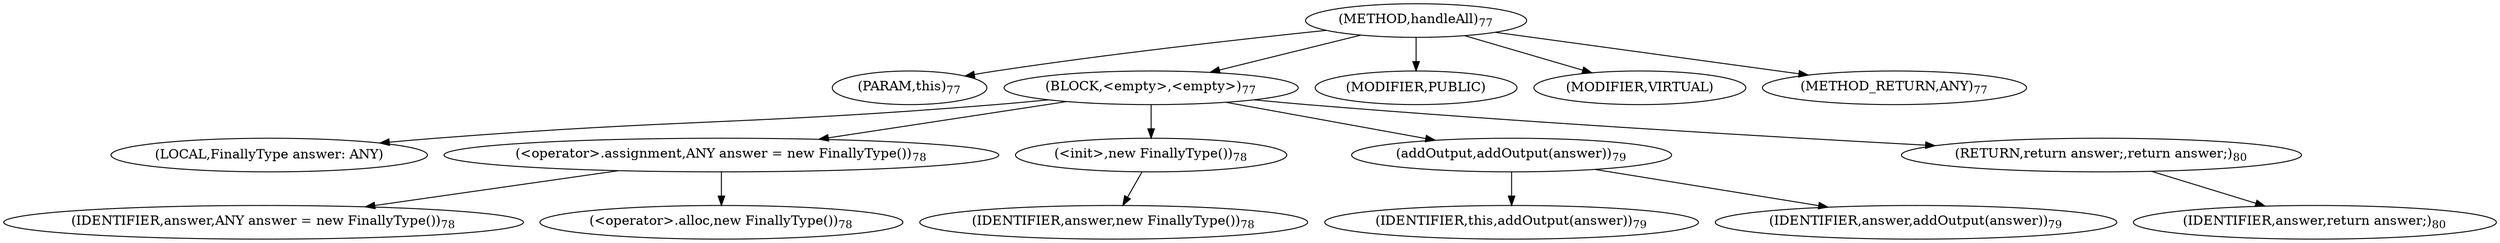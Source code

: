 digraph "handleAll" {  
"152" [label = <(METHOD,handleAll)<SUB>77</SUB>> ]
"17" [label = <(PARAM,this)<SUB>77</SUB>> ]
"153" [label = <(BLOCK,&lt;empty&gt;,&lt;empty&gt;)<SUB>77</SUB>> ]
"15" [label = <(LOCAL,FinallyType answer: ANY)> ]
"154" [label = <(&lt;operator&gt;.assignment,ANY answer = new FinallyType())<SUB>78</SUB>> ]
"155" [label = <(IDENTIFIER,answer,ANY answer = new FinallyType())<SUB>78</SUB>> ]
"156" [label = <(&lt;operator&gt;.alloc,new FinallyType())<SUB>78</SUB>> ]
"157" [label = <(&lt;init&gt;,new FinallyType())<SUB>78</SUB>> ]
"14" [label = <(IDENTIFIER,answer,new FinallyType())<SUB>78</SUB>> ]
"158" [label = <(addOutput,addOutput(answer))<SUB>79</SUB>> ]
"16" [label = <(IDENTIFIER,this,addOutput(answer))<SUB>79</SUB>> ]
"159" [label = <(IDENTIFIER,answer,addOutput(answer))<SUB>79</SUB>> ]
"160" [label = <(RETURN,return answer;,return answer;)<SUB>80</SUB>> ]
"161" [label = <(IDENTIFIER,answer,return answer;)<SUB>80</SUB>> ]
"162" [label = <(MODIFIER,PUBLIC)> ]
"163" [label = <(MODIFIER,VIRTUAL)> ]
"164" [label = <(METHOD_RETURN,ANY)<SUB>77</SUB>> ]
  "152" -> "17" 
  "152" -> "153" 
  "152" -> "162" 
  "152" -> "163" 
  "152" -> "164" 
  "153" -> "15" 
  "153" -> "154" 
  "153" -> "157" 
  "153" -> "158" 
  "153" -> "160" 
  "154" -> "155" 
  "154" -> "156" 
  "157" -> "14" 
  "158" -> "16" 
  "158" -> "159" 
  "160" -> "161" 
}
